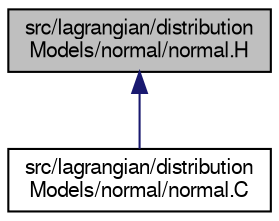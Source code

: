 digraph "src/lagrangian/distributionModels/normal/normal.H"
{
  bgcolor="transparent";
  edge [fontname="FreeSans",fontsize="10",labelfontname="FreeSans",labelfontsize="10"];
  node [fontname="FreeSans",fontsize="10",shape=record];
  Node1 [label="src/lagrangian/distribution\lModels/normal/normal.H",height=0.2,width=0.4,color="black", fillcolor="grey75", style="filled" fontcolor="black"];
  Node1 -> Node2 [dir="back",color="midnightblue",fontsize="10",style="solid",fontname="FreeSans"];
  Node2 [label="src/lagrangian/distribution\lModels/normal/normal.C",height=0.2,width=0.4,color="black",URL="$a05946.html"];
}
